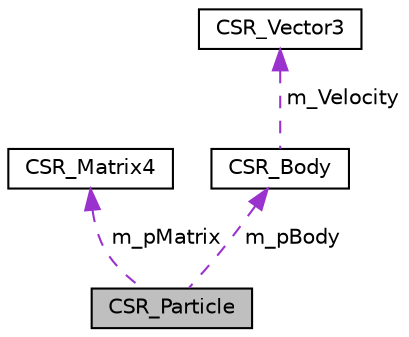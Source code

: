 digraph "CSR_Particle"
{
 // LATEX_PDF_SIZE
  edge [fontname="Helvetica",fontsize="10",labelfontname="Helvetica",labelfontsize="10"];
  node [fontname="Helvetica",fontsize="10",shape=record];
  Node1 [label="CSR_Particle",height=0.2,width=0.4,color="black", fillcolor="grey75", style="filled", fontcolor="black",tooltip=" "];
  Node2 -> Node1 [dir="back",color="darkorchid3",fontsize="10",style="dashed",label=" m_pMatrix" ,fontname="Helvetica"];
  Node2 [label="CSR_Matrix4",height=0.2,width=0.4,color="black", fillcolor="white", style="filled",URL="$struct_c_s_r___matrix4.html",tooltip=" "];
  Node3 -> Node1 [dir="back",color="darkorchid3",fontsize="10",style="dashed",label=" m_pBody" ,fontname="Helvetica"];
  Node3 [label="CSR_Body",height=0.2,width=0.4,color="black", fillcolor="white", style="filled",URL="$struct_c_s_r___body.html",tooltip=" "];
  Node4 -> Node3 [dir="back",color="darkorchid3",fontsize="10",style="dashed",label=" m_Velocity" ,fontname="Helvetica"];
  Node4 [label="CSR_Vector3",height=0.2,width=0.4,color="black", fillcolor="white", style="filled",URL="$struct_c_s_r___vector3.html",tooltip=" "];
}
